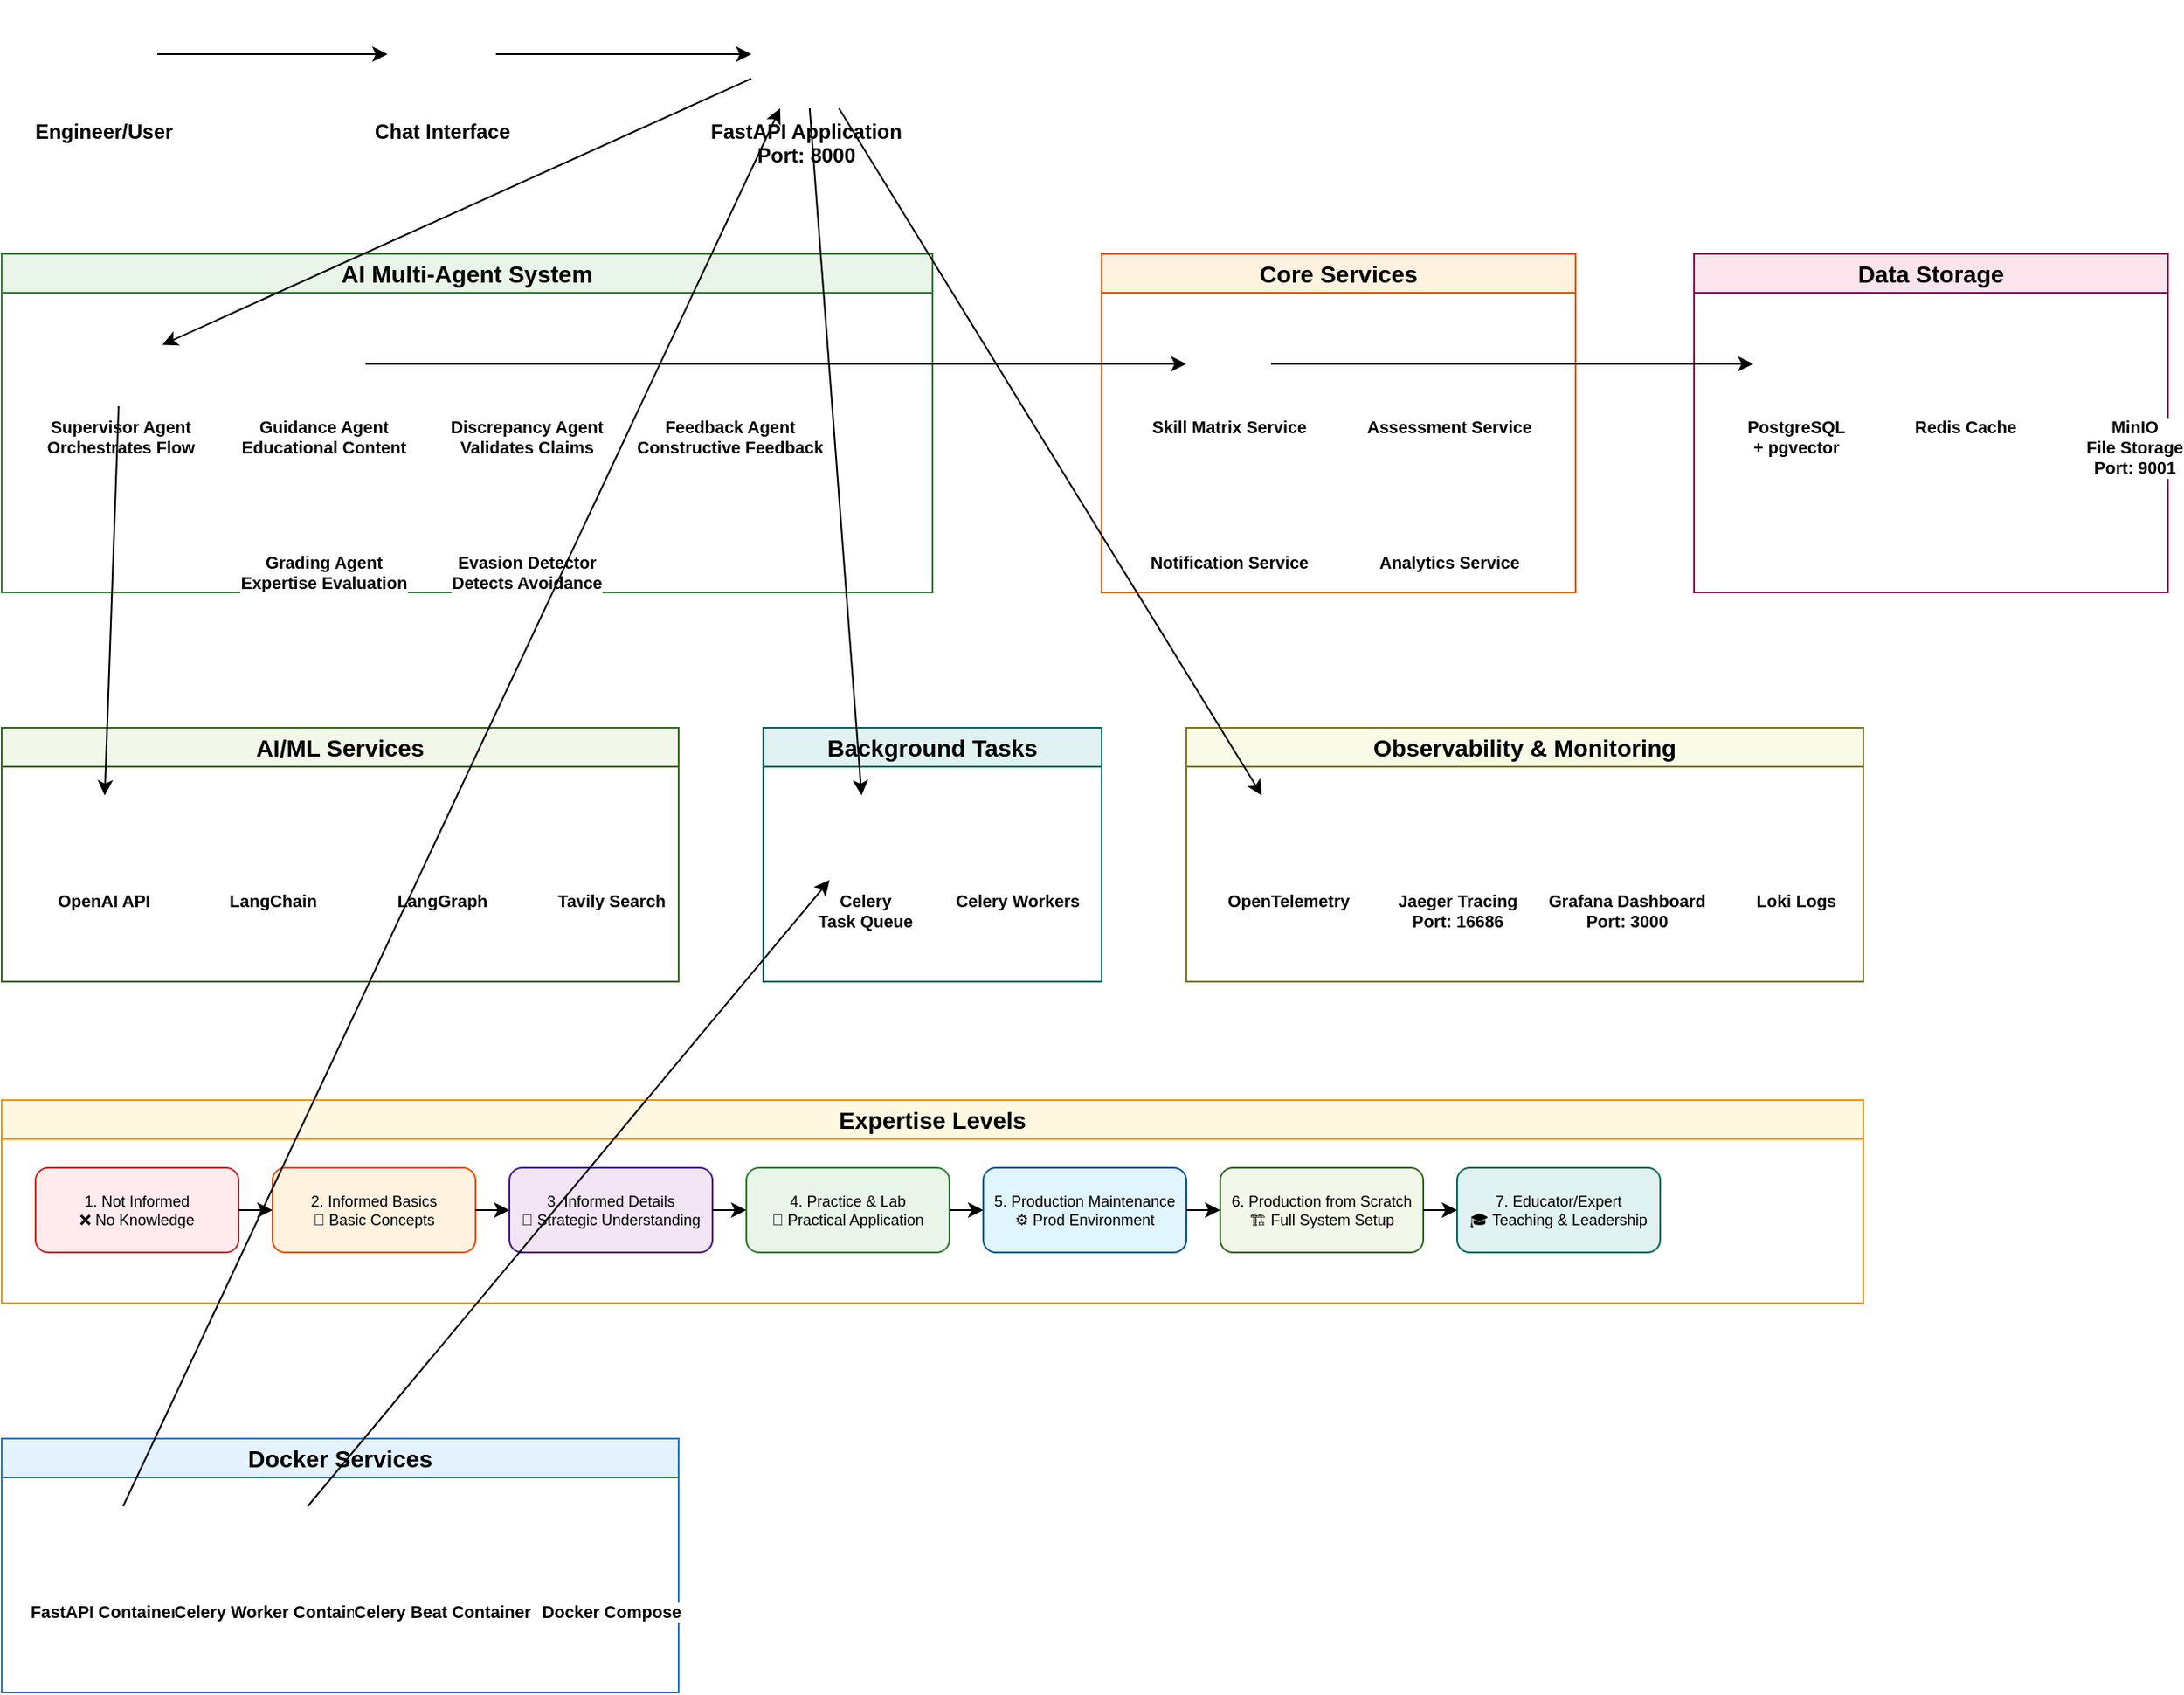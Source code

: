 <mxfile version="28.0.4">
  <diagram name="Morpheus Architecture" id="morpheus-arch">
    <mxGraphModel dx="1234" dy="808" grid="1" gridSize="10" guides="1" tooltips="1" connect="1" arrows="1" fold="1" page="1" pageScale="1" pageWidth="1654" pageHeight="1169" math="0" shadow="0">
      <root>
        <mxCell id="0" />
        <mxCell id="1" parent="0" />
        <mxCell id="user" value="Engineer/User" style="shape=image;html=1;verticalAlign=top;verticalLabelPosition=bottom;labelBackgroundColor=#ffffff;imageAspect=0;aspect=fixed;image=https://cdn3.iconfinder.com/data/icons/avatars-15/64/_Ninja-2-512.png;fontSize=12;fontStyle=1;" parent="1" vertex="1">
          <mxGeometry x="78" y="50" width="64" height="64" as="geometry" />
        </mxCell>
        <mxCell id="chatui" value="Chat Interface" style="shape=image;html=1;verticalAlign=top;verticalLabelPosition=bottom;labelBackgroundColor=#ffffff;imageAspect=0;aspect=fixed;image=https://cdn2.iconfinder.com/data/icons/font-awesome/1792/comment-512.png;fontSize=12;fontStyle=1;" parent="1" vertex="1">
          <mxGeometry x="278" y="50" width="64" height="64" as="geometry" />
        </mxCell>
        <mxCell id="fastapi" value="FastAPI Application&lt;br&gt;Port: 8000" style="shape=image;html=1;verticalAlign=top;verticalLabelPosition=bottom;labelBackgroundColor=#ffffff;imageAspect=0;aspect=fixed;image=https://cdn.jsdelivr.net/gh/devicons/devicon/icons/fastapi/fastapi-original.svg;fontSize=12;fontStyle=1;" parent="1" vertex="1">
          <mxGeometry x="493" y="50" width="64" height="64" as="geometry" />
        </mxCell>
        <mxCell id="agent-group" value="AI Multi-Agent System" style="swimlane;whiteSpace=wrap;html=1;fillColor=#e8f5e8;strokeColor=#2e7d32;fontStyle=1;fontSize=14;" parent="1" vertex="1">
          <mxGeometry x="50" y="200" width="550" height="200" as="geometry" />
        </mxCell>
        <mxCell id="supervisor" value="Supervisor Agent&lt;br&gt;Orchestrates Flow" style="shape=image;html=1;verticalAlign=top;verticalLabelPosition=bottom;labelBackgroundColor=#ffffff;imageAspect=0;aspect=fixed;image=https://cdn1.iconfinder.com/data/icons/artificial-intelligence-ai/64/robot-artificial-intelligence-ai-512.png;fontSize=10;fontStyle=1;" parent="agent-group" vertex="1">
          <mxGeometry x="45" y="40" width="50" height="50" as="geometry" />
        </mxCell>
        <mxCell id="guidance" value="Guidance Agent&lt;br&gt;Educational Content" style="shape=image;html=1;verticalAlign=top;verticalLabelPosition=bottom;labelBackgroundColor=#ffffff;imageAspect=0;aspect=fixed;image=https://cdn1.iconfinder.com/data/icons/artificial-intelligence-ai/64/artificial-intelligence-ai-brain-512.png;fontSize=10;fontStyle=1;" parent="agent-group" vertex="1">
          <mxGeometry x="165" y="40" width="50" height="50" as="geometry" />
        </mxCell>
        <mxCell id="discrepancy" value="Discrepancy Agent&lt;br&gt;Validates Claims" style="shape=image;html=1;verticalAlign=top;verticalLabelPosition=bottom;labelBackgroundColor=#ffffff;imageAspect=0;aspect=fixed;image=https://cdn1.iconfinder.com/data/icons/artificial-intelligence-ai/64/artificial-intelligence-ai-search-512.png;fontSize=10;fontStyle=1;" parent="agent-group" vertex="1">
          <mxGeometry x="285" y="40" width="50" height="50" as="geometry" />
        </mxCell>
        <mxCell id="feedback" value="Feedback Agent&lt;br&gt;Constructive Feedback" style="shape=image;html=1;verticalAlign=top;verticalLabelPosition=bottom;labelBackgroundColor=#ffffff;imageAspect=0;aspect=fixed;image=https://cdn1.iconfinder.com/data/icons/artificial-intelligence-ai/64/artificial-intelligence-ai-chat-512.png;fontSize=10;fontStyle=1;" parent="agent-group" vertex="1">
          <mxGeometry x="405" y="40" width="50" height="50" as="geometry" />
        </mxCell>
        <mxCell id="grading" value="Grading Agent&lt;br&gt;Expertise Evaluation" style="shape=image;html=1;verticalAlign=top;verticalLabelPosition=bottom;labelBackgroundColor=#ffffff;imageAspect=0;aspect=fixed;image=https://cdn1.iconfinder.com/data/icons/artificial-intelligence-ai/64/artificial-intelligence-ai-analytics-512.png;fontSize=10;fontStyle=1;" parent="agent-group" vertex="1">
          <mxGeometry x="165" y="120" width="50" height="50" as="geometry" />
        </mxCell>
        <mxCell id="evasion" value="Evasion Detector&lt;br&gt;Detects Avoidance" style="shape=image;html=1;verticalAlign=top;verticalLabelPosition=bottom;labelBackgroundColor=#ffffff;imageAspect=0;aspect=fixed;image=https://cdn1.iconfinder.com/data/icons/artificial-intelligence-ai/64/artificial-intelligence-ai-shield-512.png;fontSize=10;fontStyle=1;" parent="agent-group" vertex="1">
          <mxGeometry x="285" y="120" width="50" height="50" as="geometry" />
        </mxCell>
        <mxCell id="service-group" value="Core Services" style="swimlane;whiteSpace=wrap;html=1;fillColor=#fff3e0;strokeColor=#e65100;fontStyle=1;fontSize=14;" parent="1" vertex="1">
          <mxGeometry x="700" y="200" width="280" height="200" as="geometry" />
        </mxCell>
        <mxCell id="skillmatrix" value="Skill Matrix Service" style="shape=image;html=1;verticalAlign=top;verticalLabelPosition=bottom;labelBackgroundColor=#ffffff;imageAspect=0;aspect=fixed;image=https://cdn2.iconfinder.com/data/icons/business-and-finance-related-hand-drawn-icons/100/hand_drawn-17-512.png;fontSize=10;fontStyle=1;" parent="service-group" vertex="1">
          <mxGeometry x="50" y="40" width="50" height="50" as="geometry" />
        </mxCell>
        <mxCell id="assessment" value="Assessment Service" style="shape=image;html=1;verticalAlign=top;verticalLabelPosition=bottom;labelBackgroundColor=#ffffff;imageAspect=0;aspect=fixed;image=https://cdn2.iconfinder.com/data/icons/business-and-finance-related-hand-drawn-icons/100/hand_drawn-10-512.png;fontSize=10;fontStyle=1;" parent="service-group" vertex="1">
          <mxGeometry x="180" y="40" width="50" height="50" as="geometry" />
        </mxCell>
        <mxCell id="notification" value="Notification Service" style="shape=image;html=1;verticalAlign=top;verticalLabelPosition=bottom;labelBackgroundColor=#ffffff;imageAspect=0;aspect=fixed;image=https://cdn3.iconfinder.com/data/icons/glypho-free/64/mail-512.png;fontSize=10;fontStyle=1;" parent="service-group" vertex="1">
          <mxGeometry x="50" y="120" width="50" height="50" as="geometry" />
        </mxCell>
        <mxCell id="analytics" value="Analytics Service" style="shape=image;html=1;verticalAlign=top;verticalLabelPosition=bottom;labelBackgroundColor=#ffffff;imageAspect=0;aspect=fixed;image=https://cdn3.iconfinder.com/data/icons/glypho-free/64/chart-512.png;fontSize=10;fontStyle=1;" parent="service-group" vertex="1">
          <mxGeometry x="180" y="120" width="50" height="50" as="geometry" />
        </mxCell>
        <mxCell id="data-group" value="Data Storage" style="swimlane;whiteSpace=wrap;html=1;fillColor=#fce4ec;strokeColor=#880e4f;fontStyle=1;fontSize=14;" parent="1" vertex="1">
          <mxGeometry x="1050" y="200" width="280" height="200" as="geometry" />
        </mxCell>
        <mxCell id="postgresql" value="PostgreSQL&lt;br&gt;+ pgvector" style="shape=image;html=1;verticalAlign=top;verticalLabelPosition=bottom;labelBackgroundColor=#ffffff;imageAspect=0;aspect=fixed;image=https://cdn.jsdelivr.net/gh/devicons/devicon/icons/postgresql/postgresql-original.svg;fontSize=10;fontStyle=1;" parent="data-group" vertex="1">
          <mxGeometry x="35" y="40" width="50" height="50" as="geometry" />
        </mxCell>
        <mxCell id="redis" value="Redis Cache" style="shape=image;html=1;verticalAlign=top;verticalLabelPosition=bottom;labelBackgroundColor=#ffffff;imageAspect=0;aspect=fixed;image=https://cdn.jsdelivr.net/gh/devicons/devicon/icons/redis/redis-original.svg;fontSize=10;fontStyle=1;" parent="data-group" vertex="1">
          <mxGeometry x="135" y="40" width="50" height="50" as="geometry" />
        </mxCell>
        <mxCell id="minio" value="MinIO&lt;br&gt;File Storage&lt;br&gt;Port: 9001" style="shape=image;html=1;verticalAlign=top;verticalLabelPosition=bottom;labelBackgroundColor=#ffffff;imageAspect=0;aspect=fixed;image=https://cdn.worldvectorlogo.com/logos/minio.svg;fontSize=10;fontStyle=1;" parent="data-group" vertex="1">
          <mxGeometry x="235" y="40" width="50" height="50" as="geometry" />
        </mxCell>
        <mxCell id="ai-group" value="AI/ML Services" style="swimlane;whiteSpace=wrap;html=1;fillColor=#f1f8e9;strokeColor=#33691e;fontStyle=1;fontSize=14;" parent="1" vertex="1">
          <mxGeometry x="50" y="480" width="400" height="150" as="geometry" />
        </mxCell>
        <mxCell id="openai" value="OpenAI API" style="shape=image;html=1;verticalAlign=top;verticalLabelPosition=bottom;labelBackgroundColor=#ffffff;imageAspect=0;aspect=fixed;image=https://cdn.worldvectorlogo.com/logos/openai-2.svg;fontSize=10;fontStyle=1;" parent="ai-group" vertex="1">
          <mxGeometry x="35" y="40" width="50" height="50" as="geometry" />
        </mxCell>
        <mxCell id="langchain" value="LangChain" style="shape=image;html=1;verticalAlign=top;verticalLabelPosition=bottom;labelBackgroundColor=#ffffff;imageAspect=0;aspect=fixed;image=https://python.langchain.com/img/brand/wordmark.png;fontSize=10;fontStyle=1;" parent="ai-group" vertex="1">
          <mxGeometry x="135" y="40" width="50" height="50" as="geometry" />
        </mxCell>
        <mxCell id="langgraph" value="LangGraph" style="shape=image;html=1;verticalAlign=top;verticalLabelPosition=bottom;labelBackgroundColor=#ffffff;imageAspect=0;aspect=fixed;image=https://python.langchain.com/img/brand/wordmark.png;fontSize=10;fontStyle=1;" parent="ai-group" vertex="1">
          <mxGeometry x="235" y="40" width="50" height="50" as="geometry" />
        </mxCell>
        <mxCell id="tavily" value="Tavily Search" style="shape=image;html=1;verticalAlign=top;verticalLabelPosition=bottom;labelBackgroundColor=#ffffff;imageAspect=0;aspect=fixed;image=https://cdn3.iconfinder.com/data/icons/glypho-free/64/search-512.png;fontSize=10;fontStyle=1;" parent="ai-group" vertex="1">
          <mxGeometry x="335" y="40" width="50" height="50" as="geometry" />
        </mxCell>
        <mxCell id="task-group" value="Background Tasks" style="swimlane;whiteSpace=wrap;html=1;fillColor=#e0f2f1;strokeColor=#00695c;fontStyle=1;fontSize=14;" parent="1" vertex="1">
          <mxGeometry x="500" y="480" width="200" height="150" as="geometry" />
        </mxCell>
        <mxCell id="celery" value="Celery&lt;br&gt;Task Queue" style="shape=image;html=1;verticalAlign=top;verticalLabelPosition=bottom;labelBackgroundColor=#ffffff;imageAspect=0;aspect=fixed;image=https://cdn.jsdelivr.net/gh/devicons/devicon/icons/python/python-original.svg;fontSize=10;fontStyle=1;" parent="task-group" vertex="1">
          <mxGeometry x="35" y="40" width="50" height="50" as="geometry" />
        </mxCell>
        <mxCell id="celeryworker" value="Celery Workers" style="shape=image;html=1;verticalAlign=top;verticalLabelPosition=bottom;labelBackgroundColor=#ffffff;imageAspect=0;aspect=fixed;image=https://cdn3.iconfinder.com/data/icons/glypho-free/64/settings-512.png;fontSize=10;fontStyle=1;" parent="task-group" vertex="1">
          <mxGeometry x="125" y="40" width="50" height="50" as="geometry" />
        </mxCell>
        <mxCell id="obs-group" value="Observability &amp; Monitoring" style="swimlane;whiteSpace=wrap;html=1;fillColor=#f9fbe7;strokeColor=#827717;fontStyle=1;fontSize=14;" parent="1" vertex="1">
          <mxGeometry x="750" y="480" width="400" height="150" as="geometry" />
        </mxCell>
        <mxCell id="otel" value="OpenTelemetry" style="shape=image;html=1;verticalAlign=top;verticalLabelPosition=bottom;labelBackgroundColor=#ffffff;imageAspect=0;aspect=fixed;image=https://opentelemetry.io/img/logos/opentelemetry-logo-nav.png;fontSize=10;fontStyle=1;" parent="obs-group" vertex="1">
          <mxGeometry x="35" y="40" width="50" height="50" as="geometry" />
        </mxCell>
        <mxCell id="jaeger" value="Jaeger Tracing&lt;br&gt;Port: 16686" style="shape=image;html=1;verticalAlign=top;verticalLabelPosition=bottom;labelBackgroundColor=#ffffff;imageAspect=0;aspect=fixed;image=https://www.jaegertracing.io/img/jaeger-logo.svg;fontSize=10;fontStyle=1;" parent="obs-group" vertex="1">
          <mxGeometry x="135" y="40" width="50" height="50" as="geometry" />
        </mxCell>
        <mxCell id="grafana" value="Grafana Dashboard&lt;br&gt;Port: 3000" style="shape=image;html=1;verticalAlign=top;verticalLabelPosition=bottom;labelBackgroundColor=#ffffff;imageAspect=0;aspect=fixed;image=https://cdn.jsdelivr.net/gh/devicons/devicon/icons/grafana/grafana-original.svg;fontSize=10;fontStyle=1;" parent="obs-group" vertex="1">
          <mxGeometry x="235" y="40" width="50" height="50" as="geometry" />
        </mxCell>
        <mxCell id="loki" value="Loki Logs" style="shape=image;html=1;verticalAlign=top;verticalLabelPosition=bottom;labelBackgroundColor=#ffffff;imageAspect=0;aspect=fixed;image=https://grafana.com/static/img/logos/grafana_logo.svg;fontSize=10;fontStyle=1;" parent="obs-group" vertex="1">
          <mxGeometry x="335" y="40" width="50" height="50" as="geometry" />
        </mxCell>
        <mxCell id="docker-group" value="Docker Services" style="swimlane;whiteSpace=wrap;html=1;fillColor=#e3f2fd;strokeColor=#1976d2;fontStyle=1;fontSize=14;" parent="1" vertex="1">
          <mxGeometry x="50" y="900" width="400" height="150" as="geometry" />
        </mxCell>
        <mxCell id="docker-fastapi" value="FastAPI Container" style="shape=image;html=1;verticalAlign=top;verticalLabelPosition=bottom;labelBackgroundColor=#ffffff;imageAspect=0;aspect=fixed;image=https://cdn.jsdelivr.net/gh/devicons/devicon/icons/docker/docker-original.svg;fontSize=10;fontStyle=1;" parent="docker-group" vertex="1">
          <mxGeometry x="35" y="40" width="50" height="50" as="geometry" />
        </mxCell>
        <mxCell id="docker-celery-worker" value="Celery Worker Container" style="shape=image;html=1;verticalAlign=top;verticalLabelPosition=bottom;labelBackgroundColor=#ffffff;imageAspect=0;aspect=fixed;image=https://cdn.jsdelivr.net/gh/devicons/devicon/icons/docker/docker-original.svg;fontSize=10;fontStyle=1;" parent="docker-group" vertex="1">
          <mxGeometry x="135" y="40" width="50" height="50" as="geometry" />
        </mxCell>
        <mxCell id="docker-celery-beat" value="Celery Beat Container" style="shape=image;html=1;verticalAlign=top;verticalLabelPosition=bottom;labelBackgroundColor=#ffffff;imageAspect=0;aspect=fixed;image=https://cdn.jsdelivr.net/gh/devicons/devicon/icons/docker/docker-original.svg;fontSize=10;fontStyle=1;" parent="docker-group" vertex="1">
          <mxGeometry x="235" y="40" width="50" height="50" as="geometry" />
        </mxCell>
        <mxCell id="docker-compose" value="Docker Compose" style="shape=image;html=1;verticalAlign=top;verticalLabelPosition=bottom;labelBackgroundColor=#ffffff;imageAspect=0;aspect=fixed;image=https://cdn.jsdelivr.net/gh/devicons/devicon/icons/docker/docker-original.svg;fontSize=10;fontStyle=1;" parent="docker-group" vertex="1">
          <mxGeometry x="335" y="40" width="50" height="50" as="geometry" />
        </mxCell>
        <mxCell id="levels-group" value="Expertise Levels" style="swimlane;whiteSpace=wrap;html=1;fillColor=#fff8e1;strokeColor=#ff8f00;fontStyle=1;fontSize=14;" parent="1" vertex="1">
          <mxGeometry x="50" y="700" width="1100" height="120" as="geometry" />
        </mxCell>
        <mxCell id="level1" value="1. Not Informed&lt;br&gt;❌ No Knowledge" style="rounded=1;whiteSpace=wrap;html=1;fillColor=#ffebee;strokeColor=#c62828;fontSize=9;" parent="levels-group" vertex="1">
          <mxGeometry x="20" y="40" width="120" height="50" as="geometry" />
        </mxCell>
        <mxCell id="level2" value="2. Informed Basics&lt;br&gt;📖 Basic Concepts" style="rounded=1;whiteSpace=wrap;html=1;fillColor=#fff3e0;strokeColor=#e65100;fontSize=9;" parent="levels-group" vertex="1">
          <mxGeometry x="160" y="40" width="120" height="50" as="geometry" />
        </mxCell>
        <mxCell id="level3" value="3. Informed Details&lt;br&gt;🎯 Strategic Understanding" style="rounded=1;whiteSpace=wrap;html=1;fillColor=#f3e5f5;strokeColor=#4a148c;fontSize=9;" parent="levels-group" vertex="1">
          <mxGeometry x="300" y="40" width="120" height="50" as="geometry" />
        </mxCell>
        <mxCell id="level4" value="4. Practice &amp; Lab&lt;br&gt;🧪 Practical Application" style="rounded=1;whiteSpace=wrap;html=1;fillColor=#e8f5e8;strokeColor=#2e7d32;fontSize=9;" parent="levels-group" vertex="1">
          <mxGeometry x="440" y="40" width="120" height="50" as="geometry" />
        </mxCell>
        <mxCell id="level5" value="5. Production Maintenance&lt;br&gt;⚙️ Prod Environment" style="rounded=1;whiteSpace=wrap;html=1;fillColor=#e1f5fe;strokeColor=#01579b;fontSize=9;" parent="levels-group" vertex="1">
          <mxGeometry x="580" y="40" width="120" height="50" as="geometry" />
        </mxCell>
        <mxCell id="level6" value="6. Production from Scratch&lt;br&gt;🏗️ Full System Setup" style="rounded=1;whiteSpace=wrap;html=1;fillColor=#f1f8e9;strokeColor=#33691e;fontSize=9;" parent="levels-group" vertex="1">
          <mxGeometry x="720" y="40" width="120" height="50" as="geometry" />
        </mxCell>
        <mxCell id="level7" value="7. Educator/Expert&lt;br&gt;🎓 Teaching &amp; Leadership" style="rounded=1;whiteSpace=wrap;html=1;fillColor=#e0f2f1;strokeColor=#00695c;fontSize=9;" parent="levels-group" vertex="1">
          <mxGeometry x="860" y="40" width="120" height="50" as="geometry" />
        </mxCell>
        <mxCell id="conn1" value="" style="endArrow=classic;html=1;rounded=0;" parent="1" source="user" target="chatui" edge="1">
          <mxGeometry width="50" height="50" relative="1" as="geometry">
            <mxPoint x="200" y="300" as="sourcePoint" />
            <mxPoint x="250" y="250" as="targetPoint" />
          </mxGeometry>
        </mxCell>
        <mxCell id="conn2" value="" style="endArrow=classic;html=1;rounded=0;" parent="1" source="chatui" target="fastapi" edge="1">
          <mxGeometry width="50" height="50" relative="1" as="geometry">
            <mxPoint x="400" y="300" as="sourcePoint" />
            <mxPoint x="450" y="250" as="targetPoint" />
          </mxGeometry>
        </mxCell>
        <mxCell id="conn3" value="" style="endArrow=classic;html=1;rounded=0;" parent="1" source="fastapi" target="supervisor" edge="1">
          <mxGeometry width="50" height="50" relative="1" as="geometry">
            <mxPoint x="500" y="150" as="sourcePoint" />
            <mxPoint x="150" y="250" as="targetPoint" />
          </mxGeometry>
        </mxCell>
        <mxCell id="conn4" value="" style="endArrow=classic;html=1;rounded=0;" parent="1" source="guidance" target="skillmatrix" edge="1">
          <mxGeometry width="50" height="50" relative="1" as="geometry">
            <mxPoint x="600" y="300" as="sourcePoint" />
            <mxPoint x="650" y="250" as="targetPoint" />
          </mxGeometry>
        </mxCell>
        <mxCell id="conn5" value="" style="endArrow=classic;html=1;rounded=0;" parent="1" source="skillmatrix" target="postgresql" edge="1">
          <mxGeometry width="50" height="50" relative="1" as="geometry">
            <mxPoint x="900" y="300" as="sourcePoint" />
            <mxPoint x="950" y="250" as="targetPoint" />
          </mxGeometry>
        </mxCell>
        <mxCell id="conn6" value="" style="endArrow=classic;html=1;rounded=0;" parent="1" source="supervisor" target="openai" edge="1">
          <mxGeometry width="50" height="50" relative="1" as="geometry">
            <mxPoint x="100" y="400" as="sourcePoint" />
            <mxPoint x="100" y="500" as="targetPoint" />
          </mxGeometry>
        </mxCell>
        <mxCell id="conn7" value="" style="endArrow=classic;html=1;rounded=0;" parent="1" source="fastapi" target="celery" edge="1">
          <mxGeometry width="50" height="50" relative="1" as="geometry">
            <mxPoint x="500" y="150" as="sourcePoint" />
            <mxPoint x="550" y="500" as="targetPoint" />
          </mxGeometry>
        </mxCell>
        <mxCell id="conn8" value="" style="endArrow=classic;html=1;rounded=0;" parent="1" source="fastapi" target="otel" edge="1">
          <mxGeometry width="50" height="50" relative="1" as="geometry">
            <mxPoint x="600" y="150" as="sourcePoint" />
            <mxPoint x="800" y="500" as="targetPoint" />
          </mxGeometry>
        </mxCell>
        <mxCell id="docker-conn1" value="" style="endArrow=classic;html=1;rounded=0;" parent="1" source="docker-fastapi" target="fastapi" edge="1">
          <mxGeometry width="50" height="50" relative="1" as="geometry">
            <mxPoint x="110" y="900" as="sourcePoint" />
            <mxPoint x="525" y="150" as="targetPoint" />
          </mxGeometry>
        </mxCell>
        <mxCell id="docker-conn2" value="" style="endArrow=classic;html=1;rounded=0;" parent="1" source="docker-celery-worker" target="celery" edge="1">
          <mxGeometry width="50" height="50" relative="1" as="geometry">
            <mxPoint x="210" y="900" as="sourcePoint" />
            <mxPoint x="560" y="530" as="targetPoint" />
          </mxGeometry>
        </mxCell>
        <mxCell id="level-arrow1" value="" style="endArrow=classic;html=1;rounded=0;" parent="1" source="level1" target="level2" edge="1">
          <mxGeometry width="50" height="50" relative="1" as="geometry">
            <mxPoint x="150" y="750" as="sourcePoint" />
            <mxPoint x="200" y="750" as="targetPoint" />
          </mxGeometry>
        </mxCell>
        <mxCell id="level-arrow2" value="" style="endArrow=classic;html=1;rounded=0;" parent="1" source="level2" target="level3" edge="1">
          <mxGeometry width="50" height="50" relative="1" as="geometry">
            <mxPoint x="290" y="750" as="sourcePoint" />
            <mxPoint x="340" y="750" as="targetPoint" />
          </mxGeometry>
        </mxCell>
        <mxCell id="level-arrow3" value="" style="endArrow=classic;html=1;rounded=0;" parent="1" source="level3" target="level4" edge="1">
          <mxGeometry width="50" height="50" relative="1" as="geometry">
            <mxPoint x="430" y="750" as="sourcePoint" />
            <mxPoint x="480" y="750" as="targetPoint" />
          </mxGeometry>
        </mxCell>
        <mxCell id="level-arrow4" value="" style="endArrow=classic;html=1;rounded=0;" parent="1" source="level4" target="level5" edge="1">
          <mxGeometry width="50" height="50" relative="1" as="geometry">
            <mxPoint x="570" y="750" as="sourcePoint" />
            <mxPoint x="620" y="750" as="targetPoint" />
          </mxGeometry>
        </mxCell>
        <mxCell id="level-arrow5" value="" style="endArrow=classic;html=1;rounded=0;" parent="1" source="level5" target="level6" edge="1">
          <mxGeometry width="50" height="50" relative="1" as="geometry">
            <mxPoint x="710" y="750" as="sourcePoint" />
            <mxPoint x="760" y="750" as="targetPoint" />
          </mxGeometry>
        </mxCell>
        <mxCell id="level-arrow6" value="" style="endArrow=classic;html=1;rounded=0;" parent="1" source="level6" target="level7" edge="1">
          <mxGeometry width="50" height="50" relative="1" as="geometry">
            <mxPoint x="850" y="750" as="sourcePoint" />
            <mxPoint x="900" y="750" as="targetPoint" />
          </mxGeometry>
        </mxCell>
      </root>
    </mxGraphModel>
  </diagram>
</mxfile>

